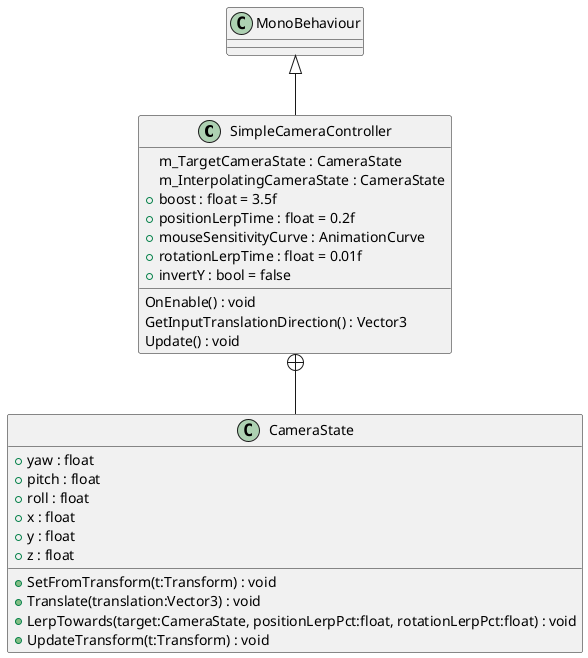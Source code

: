 @startuml
class SimpleCameraController {
    m_TargetCameraState : CameraState
    m_InterpolatingCameraState : CameraState
    + boost : float = 3.5f
    + positionLerpTime : float = 0.2f
    + mouseSensitivityCurve : AnimationCurve
    + rotationLerpTime : float = 0.01f
    + invertY : bool = false
    OnEnable() : void
    GetInputTranslationDirection() : Vector3
    Update() : void
}
class CameraState {
    + yaw : float
    + pitch : float
    + roll : float
    + x : float
    + y : float
    + z : float
    + SetFromTransform(t:Transform) : void
    + Translate(translation:Vector3) : void
    + LerpTowards(target:CameraState, positionLerpPct:float, rotationLerpPct:float) : void
    + UpdateTransform(t:Transform) : void
}
MonoBehaviour <|-- SimpleCameraController
SimpleCameraController +-- CameraState
@enduml

